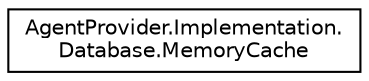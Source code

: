 digraph "Graphical Class Hierarchy"
{
  edge [fontname="Helvetica",fontsize="10",labelfontname="Helvetica",labelfontsize="10"];
  node [fontname="Helvetica",fontsize="10",shape=record];
  rankdir="LR";
  Node1 [label="AgentProvider.Implementation.\lDatabase.MemoryCache",height=0.2,width=0.4,color="black", fillcolor="white", style="filled",URL="$class_agent_provider_1_1_implementation_1_1_database_1_1_memory_cache.html"];
}
